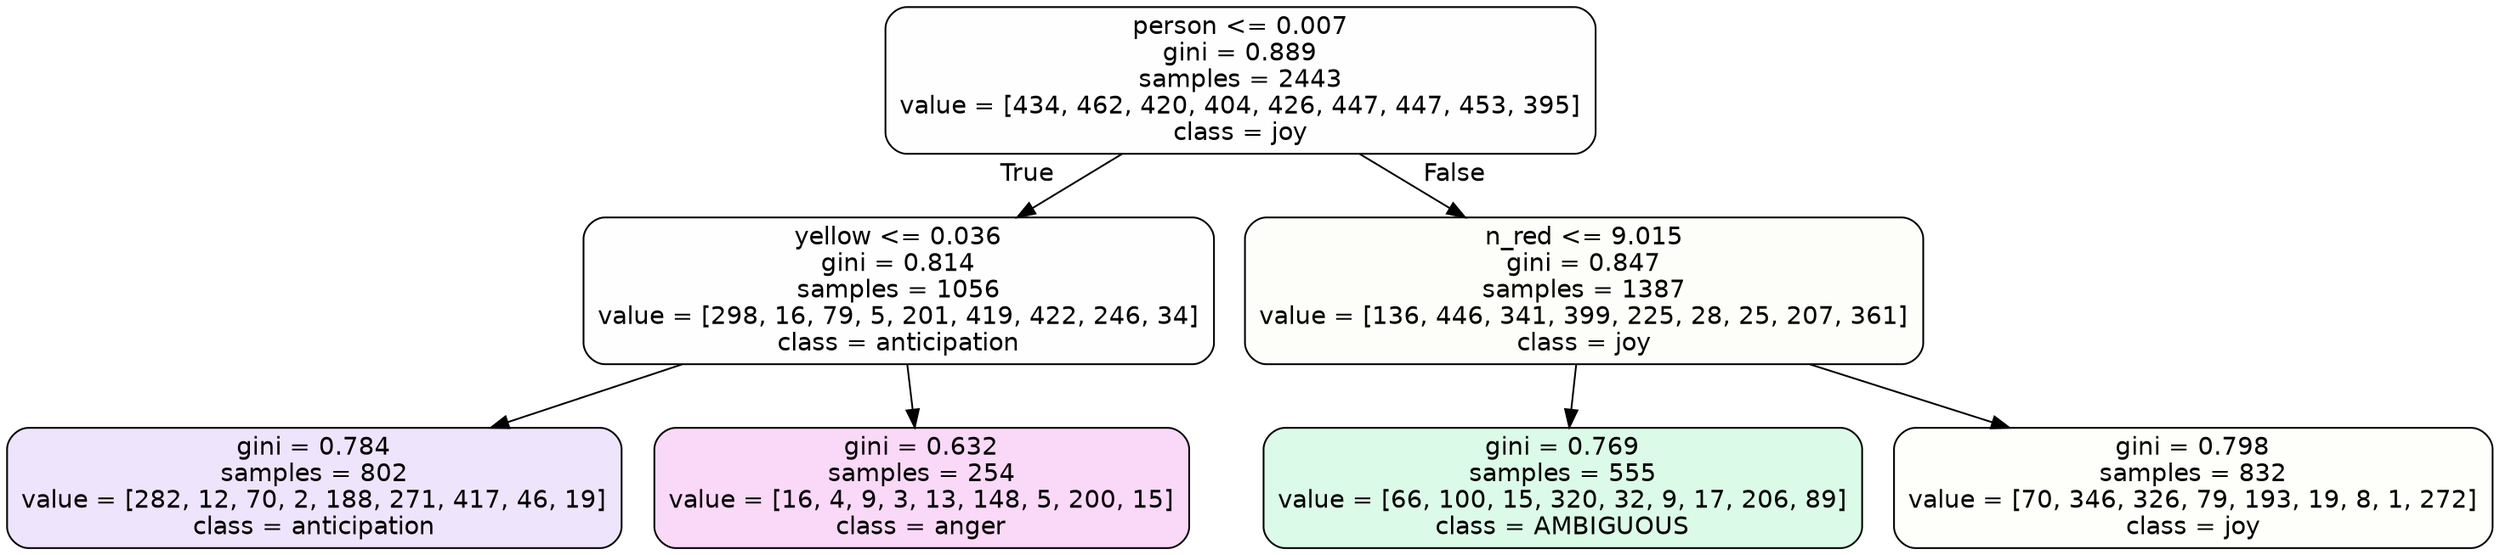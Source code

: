 digraph Tree {
node [shape=box, style="filled, rounded", color="black", fontname=helvetica] ;
edge [fontname=helvetica] ;
0 [label="person <= 0.007\ngini = 0.889\nsamples = 2443\nvalue = [434, 462, 420, 404, 426, 447, 447, 453, 395]\nclass = joy", fillcolor="#d7e53901"] ;
1 [label="yellow <= 0.036\ngini = 0.814\nsamples = 1056\nvalue = [298, 16, 79, 5, 201, 419, 422, 246, 34]\nclass = anticipation", fillcolor="#8139e501"] ;
0 -> 1 [labeldistance=2.5, labelangle=45, headlabel="True"] ;
2 [label="gini = 0.784\nsamples = 802\nvalue = [282, 12, 70, 2, 188, 271, 417, 46, 19]\nclass = anticipation", fillcolor="#8139e522"] ;
1 -> 2 ;
3 [label="gini = 0.632\nsamples = 254\nvalue = [16, 4, 9, 3, 13, 148, 5, 200, 15]\nclass = anger", fillcolor="#e539d732"] ;
1 -> 3 ;
4 [label="n_red <= 9.015\ngini = 0.847\nsamples = 1387\nvalue = [136, 446, 341, 399, 225, 28, 25, 207, 361]\nclass = joy", fillcolor="#d7e53907"] ;
0 -> 4 [labeldistance=2.5, labelangle=-45, headlabel="False"] ;
5 [label="gini = 0.769\nsamples = 555\nvalue = [66, 100, 15, 320, 32, 9, 17, 206, 89]\nclass = AMBIGUOUS", fillcolor="#39e5812d"] ;
4 -> 5 ;
6 [label="gini = 0.798\nsamples = 832\nvalue = [70, 346, 326, 79, 193, 19, 8, 1, 272]\nclass = joy", fillcolor="#d7e53905"] ;
4 -> 6 ;
}